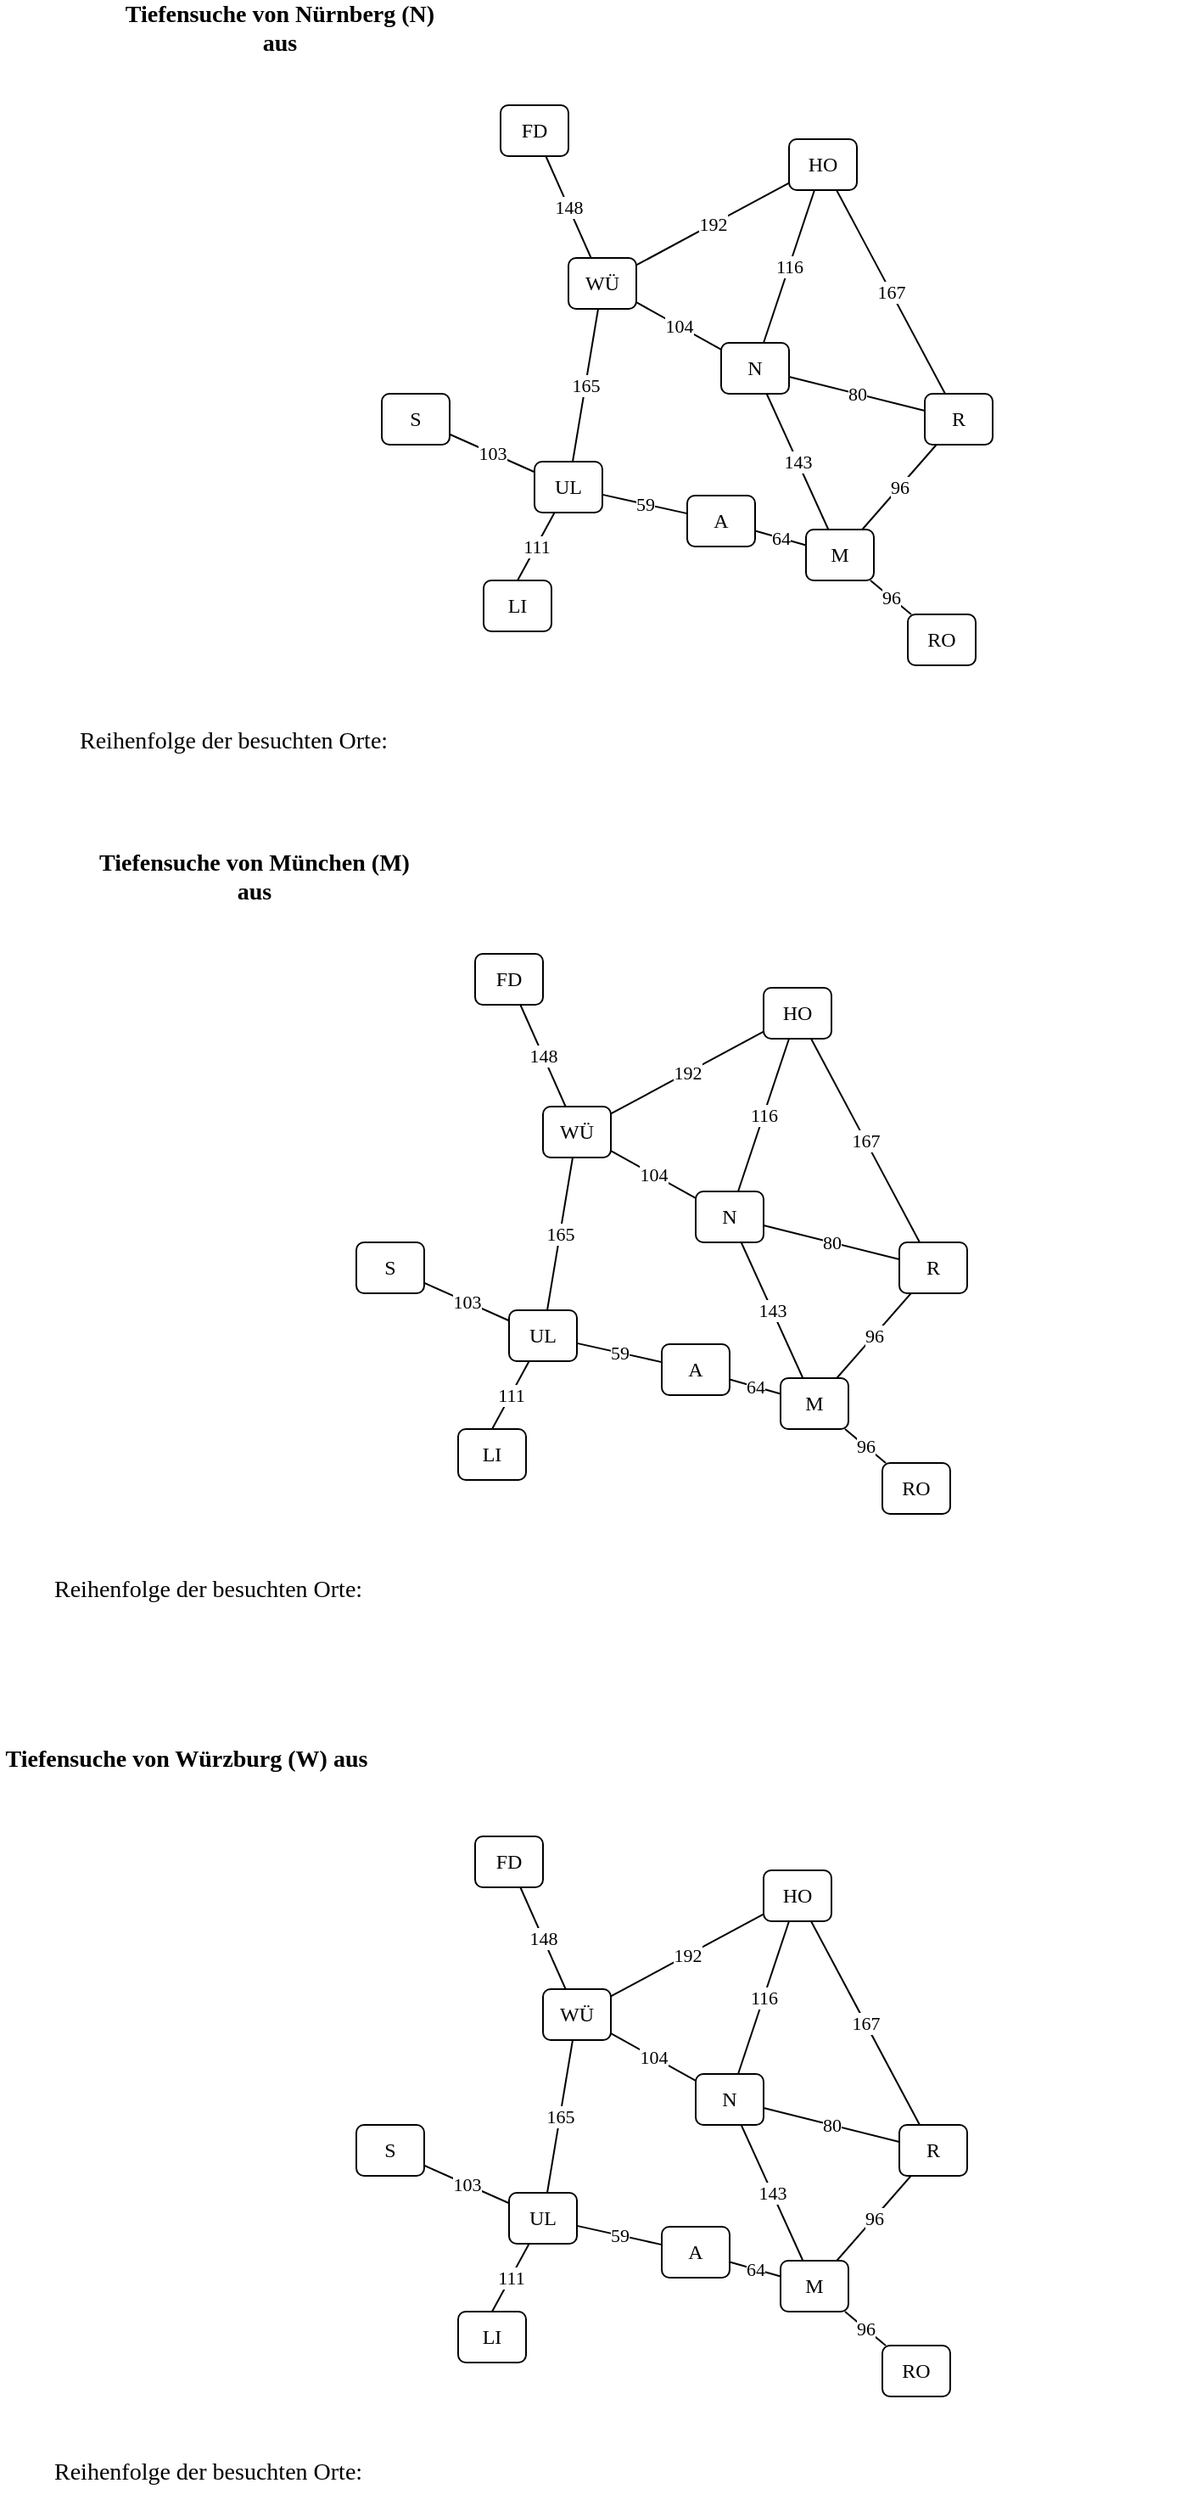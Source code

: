<mxfile>
    <diagram id="t8QoFsj8MZgXzhcuyan1" name="Page-1">
        <mxGraphModel dx="1072" dy="1270" grid="1" gridSize="10" guides="1" tooltips="1" connect="1" arrows="1" fold="1" page="1" pageScale="1" pageWidth="2339" pageHeight="3300" math="0" shadow="0">
            <root>
                <mxCell id="0"/>
                <mxCell id="1" parent="0"/>
                <mxCell id="5" value="HO" style="rounded=1;html=1;fontFamily=Alegreya;fontSource=https%3A%2F%2Ffonts.googleapis.com%2Fcss%3Ffamily%3DAlegreya;whiteSpace=wrap;" parent="1" vertex="1">
                    <mxGeometry x="500" y="140" width="40" height="30" as="geometry"/>
                </mxCell>
                <mxCell id="7" value="A" style="rounded=1;html=1;fontFamily=Alegreya;fontSource=https%3A%2F%2Ffonts.googleapis.com%2Fcss%3Ffamily%3DAlegreya;whiteSpace=wrap;" parent="1" vertex="1">
                    <mxGeometry x="440" y="350" width="40" height="30" as="geometry"/>
                </mxCell>
                <mxCell id="8" value="M" style="rounded=1;html=1;fontFamily=Alegreya;fontSource=https%3A%2F%2Ffonts.googleapis.com%2Fcss%3Ffamily%3DAlegreya;whiteSpace=wrap;" parent="1" vertex="1">
                    <mxGeometry x="510" y="370" width="40" height="30" as="geometry"/>
                </mxCell>
                <mxCell id="31" value="WÜ" style="rounded=1;html=1;fontFamily=Alegreya;fontSource=https%3A%2F%2Ffonts.googleapis.com%2Fcss%3Ffamily%3DAlegreya;whiteSpace=wrap;" parent="1" vertex="1">
                    <mxGeometry x="370" y="210" width="40" height="30" as="geometry"/>
                </mxCell>
                <mxCell id="32" value="R" style="rounded=1;html=1;fontFamily=Alegreya;fontSource=https%3A%2F%2Ffonts.googleapis.com%2Fcss%3Ffamily%3DAlegreya;whiteSpace=wrap;" parent="1" vertex="1">
                    <mxGeometry x="580" y="290" width="40" height="30" as="geometry"/>
                </mxCell>
                <mxCell id="33" value="UL" style="rounded=1;html=1;fontFamily=Alegreya;fontSource=https%3A%2F%2Ffonts.googleapis.com%2Fcss%3Ffamily%3DAlegreya;whiteSpace=wrap;" parent="1" vertex="1">
                    <mxGeometry x="350" y="330" width="40" height="30" as="geometry"/>
                </mxCell>
                <mxCell id="37" value="192" style="endArrow=none;html=1;fontFamily=Alegreya;fontSource=https%3A%2F%2Ffonts.googleapis.com%2Fcss%3Ffamily%3DAlegreya;" parent="1" source="5" target="31" edge="1">
                    <mxGeometry width="50" height="50" relative="1" as="geometry">
                        <mxPoint x="512.5" y="380" as="sourcePoint"/>
                        <mxPoint x="407.5" y="290" as="targetPoint"/>
                    </mxGeometry>
                </mxCell>
                <mxCell id="38" value="96" style="endArrow=none;html=1;fontFamily=Alegreya;fontSource=https%3A%2F%2Ffonts.googleapis.com%2Fcss%3Ffamily%3DAlegreya;" parent="1" source="32" target="8" edge="1">
                    <mxGeometry width="50" height="50" relative="1" as="geometry">
                        <mxPoint x="522.5" y="390" as="sourcePoint"/>
                        <mxPoint x="417.5" y="300" as="targetPoint"/>
                    </mxGeometry>
                </mxCell>
                <mxCell id="39" value="167" style="endArrow=none;html=1;fontFamily=Alegreya;fontSource=https%3A%2F%2Ffonts.googleapis.com%2Fcss%3Ffamily%3DAlegreya;" parent="1" source="32" target="5" edge="1">
                    <mxGeometry width="50" height="50" relative="1" as="geometry">
                        <mxPoint x="532.5" y="400" as="sourcePoint"/>
                        <mxPoint x="427.5" y="310" as="targetPoint"/>
                    </mxGeometry>
                </mxCell>
                <mxCell id="41" value="59" style="endArrow=none;html=1;fontFamily=Alegreya;fontSource=https%3A%2F%2Ffonts.googleapis.com%2Fcss%3Ffamily%3DAlegreya;" parent="1" source="7" target="33" edge="1">
                    <mxGeometry width="50" height="50" relative="1" as="geometry">
                        <mxPoint x="552.5" y="420" as="sourcePoint"/>
                        <mxPoint x="447.5" y="330" as="targetPoint"/>
                    </mxGeometry>
                </mxCell>
                <mxCell id="42" value="165" style="endArrow=none;html=1;fontFamily=Alegreya;fontSource=https%3A%2F%2Ffonts.googleapis.com%2Fcss%3Ffamily%3DAlegreya;" parent="1" source="33" target="31" edge="1">
                    <mxGeometry width="50" height="50" relative="1" as="geometry">
                        <mxPoint x="562.5" y="430" as="sourcePoint"/>
                        <mxPoint x="457.5" y="340" as="targetPoint"/>
                    </mxGeometry>
                </mxCell>
                <mxCell id="43" value="RO" style="rounded=1;html=1;fontFamily=Alegreya;fontSource=https%3A%2F%2Ffonts.googleapis.com%2Fcss%3Ffamily%3DAlegreya;whiteSpace=wrap;" vertex="1" parent="1">
                    <mxGeometry x="570" y="420" width="40" height="30" as="geometry"/>
                </mxCell>
                <mxCell id="45" value="S" style="rounded=1;html=1;fontFamily=Alegreya;fontSource=https%3A%2F%2Ffonts.googleapis.com%2Fcss%3Ffamily%3DAlegreya;whiteSpace=wrap;" vertex="1" parent="1">
                    <mxGeometry x="260" y="290" width="40" height="30" as="geometry"/>
                </mxCell>
                <mxCell id="46" value="LI" style="rounded=1;html=1;fontFamily=Alegreya;fontSource=https%3A%2F%2Ffonts.googleapis.com%2Fcss%3Ffamily%3DAlegreya;whiteSpace=wrap;" vertex="1" parent="1">
                    <mxGeometry x="320" y="400" width="40" height="30" as="geometry"/>
                </mxCell>
                <mxCell id="47" value="FD" style="rounded=1;html=1;fontFamily=Alegreya;fontSource=https%3A%2F%2Ffonts.googleapis.com%2Fcss%3Ffamily%3DAlegreya;whiteSpace=wrap;" vertex="1" parent="1">
                    <mxGeometry x="330" y="120" width="40" height="30" as="geometry"/>
                </mxCell>
                <mxCell id="48" value="N" style="rounded=1;html=1;fontFamily=Alegreya;fontSource=https%3A%2F%2Ffonts.googleapis.com%2Fcss%3Ffamily%3DAlegreya;whiteSpace=wrap;" vertex="1" parent="1">
                    <mxGeometry x="460" y="260" width="40" height="30" as="geometry"/>
                </mxCell>
                <mxCell id="49" value="96" style="endArrow=none;html=1;fontFamily=Alegreya;fontSource=https%3A%2F%2Ffonts.googleapis.com%2Fcss%3Ffamily%3DAlegreya;" edge="1" parent="1" source="43" target="8">
                    <mxGeometry width="50" height="50" relative="1" as="geometry">
                        <mxPoint x="590" y="440" as="sourcePoint"/>
                        <mxPoint x="520" y="443.889" as="targetPoint"/>
                    </mxGeometry>
                </mxCell>
                <mxCell id="50" value="143" style="endArrow=none;html=1;fontFamily=Alegreya;fontSource=https%3A%2F%2Ffonts.googleapis.com%2Fcss%3Ffamily%3DAlegreya;" edge="1" parent="1" source="48" target="8">
                    <mxGeometry width="50" height="50" relative="1" as="geometry">
                        <mxPoint x="480" y="350" as="sourcePoint"/>
                        <mxPoint x="410" y="353.889" as="targetPoint"/>
                    </mxGeometry>
                </mxCell>
                <mxCell id="51" value="116" style="endArrow=none;html=1;fontFamily=Alegreya;fontSource=https%3A%2F%2Ffonts.googleapis.com%2Fcss%3Ffamily%3DAlegreya;" edge="1" parent="1" source="5" target="48">
                    <mxGeometry width="50" height="50" relative="1" as="geometry">
                        <mxPoint x="460" y="280" as="sourcePoint"/>
                        <mxPoint x="390" y="283.889" as="targetPoint"/>
                    </mxGeometry>
                </mxCell>
                <mxCell id="53" value="104" style="endArrow=none;html=1;fontFamily=Alegreya;fontSource=https%3A%2F%2Ffonts.googleapis.com%2Fcss%3Ffamily%3DAlegreya;" edge="1" parent="1" source="31" target="48">
                    <mxGeometry width="50" height="50" relative="1" as="geometry">
                        <mxPoint x="400" y="290" as="sourcePoint"/>
                        <mxPoint x="330" y="293.889" as="targetPoint"/>
                    </mxGeometry>
                </mxCell>
                <mxCell id="54" value="64" style="endArrow=none;html=1;fontFamily=Alegreya;fontSource=https%3A%2F%2Ffonts.googleapis.com%2Fcss%3Ffamily%3DAlegreya;" edge="1" parent="1" source="8" target="7">
                    <mxGeometry width="50" height="50" relative="1" as="geometry">
                        <mxPoint x="440" y="410" as="sourcePoint"/>
                        <mxPoint x="370" y="413.889" as="targetPoint"/>
                    </mxGeometry>
                </mxCell>
                <mxCell id="55" value="103" style="endArrow=none;html=1;fontFamily=Alegreya;fontSource=https%3A%2F%2Ffonts.googleapis.com%2Fcss%3Ffamily%3DAlegreya;" edge="1" parent="1" source="33" target="45">
                    <mxGeometry width="50" height="50" relative="1" as="geometry">
                        <mxPoint x="260" y="300" as="sourcePoint"/>
                        <mxPoint x="190" y="303.889" as="targetPoint"/>
                    </mxGeometry>
                </mxCell>
                <mxCell id="56" value="111" style="endArrow=none;html=1;entryX=0.5;entryY=0;entryDx=0;entryDy=0;fontFamily=Alegreya;fontSource=https%3A%2F%2Ffonts.googleapis.com%2Fcss%3Ffamily%3DAlegreya;" edge="1" parent="1" source="33" target="46">
                    <mxGeometry x="-0.012" width="50" height="50" relative="1" as="geometry">
                        <mxPoint x="260" y="360" as="sourcePoint"/>
                        <mxPoint x="190" y="363.889" as="targetPoint"/>
                        <mxPoint as="offset"/>
                    </mxGeometry>
                </mxCell>
                <mxCell id="57" value="148" style="endArrow=none;html=1;fontFamily=Alegreya;fontSource=https%3A%2F%2Ffonts.googleapis.com%2Fcss%3Ffamily%3DAlegreya;" edge="1" parent="1" source="47" target="31">
                    <mxGeometry width="50" height="50" relative="1" as="geometry">
                        <mxPoint x="210" y="200" as="sourcePoint"/>
                        <mxPoint x="140" y="203.889" as="targetPoint"/>
                    </mxGeometry>
                </mxCell>
                <mxCell id="58" value="80" style="endArrow=none;html=1;fontFamily=Alegreya;fontSource=https%3A%2F%2Ffonts.googleapis.com%2Fcss%3Ffamily%3DAlegreya;" edge="1" parent="1" source="32" target="48">
                    <mxGeometry width="50" height="50" relative="1" as="geometry">
                        <mxPoint x="530" y="300" as="sourcePoint"/>
                        <mxPoint x="460" y="303.889" as="targetPoint"/>
                    </mxGeometry>
                </mxCell>
                <mxCell id="59" value="Tiefensuche von Nürnberg (N) aus" style="text;html=1;strokeColor=none;fillColor=none;align=center;verticalAlign=middle;whiteSpace=wrap;rounded=0;fontFamily=Alegreya;fontSource=https%3A%2F%2Ffonts.googleapis.com%2Fcss%3Ffamily%3DAlegreya;fontStyle=1;fontSize=14;" vertex="1" parent="1">
                    <mxGeometry x="100" y="60" width="200" height="30" as="geometry"/>
                </mxCell>
                <mxCell id="61" value="Reihenfolge der besuchten Orte:" style="text;html=1;strokeColor=none;fillColor=none;align=left;verticalAlign=middle;whiteSpace=wrap;rounded=0;fontFamily=Alegreya;fontSource=https%3A%2F%2Ffonts.googleapis.com%2Fcss%3Ffamily%3DAlegreya;fontSize=14;labelBorderColor=none;" vertex="1" parent="1">
                    <mxGeometry x="80" y="480" width="650" height="30" as="geometry"/>
                </mxCell>
                <mxCell id="62" value="HO" style="rounded=1;html=1;fontFamily=Alegreya;fontSource=https%3A%2F%2Ffonts.googleapis.com%2Fcss%3Ffamily%3DAlegreya;whiteSpace=wrap;" vertex="1" parent="1">
                    <mxGeometry x="485" y="640" width="40" height="30" as="geometry"/>
                </mxCell>
                <mxCell id="63" value="A" style="rounded=1;html=1;fontFamily=Alegreya;fontSource=https%3A%2F%2Ffonts.googleapis.com%2Fcss%3Ffamily%3DAlegreya;whiteSpace=wrap;" vertex="1" parent="1">
                    <mxGeometry x="425" y="850" width="40" height="30" as="geometry"/>
                </mxCell>
                <mxCell id="64" value="M" style="rounded=1;html=1;fontFamily=Alegreya;fontSource=https%3A%2F%2Ffonts.googleapis.com%2Fcss%3Ffamily%3DAlegreya;whiteSpace=wrap;" vertex="1" parent="1">
                    <mxGeometry x="495" y="870" width="40" height="30" as="geometry"/>
                </mxCell>
                <mxCell id="65" value="WÜ" style="rounded=1;html=1;fontFamily=Alegreya;fontSource=https%3A%2F%2Ffonts.googleapis.com%2Fcss%3Ffamily%3DAlegreya;whiteSpace=wrap;" vertex="1" parent="1">
                    <mxGeometry x="355" y="710" width="40" height="30" as="geometry"/>
                </mxCell>
                <mxCell id="66" value="R" style="rounded=1;html=1;fontFamily=Alegreya;fontSource=https%3A%2F%2Ffonts.googleapis.com%2Fcss%3Ffamily%3DAlegreya;whiteSpace=wrap;" vertex="1" parent="1">
                    <mxGeometry x="565" y="790" width="40" height="30" as="geometry"/>
                </mxCell>
                <mxCell id="67" value="UL" style="rounded=1;html=1;fontFamily=Alegreya;fontSource=https%3A%2F%2Ffonts.googleapis.com%2Fcss%3Ffamily%3DAlegreya;whiteSpace=wrap;" vertex="1" parent="1">
                    <mxGeometry x="335" y="830" width="40" height="30" as="geometry"/>
                </mxCell>
                <mxCell id="68" value="192" style="endArrow=none;html=1;fontFamily=Alegreya;fontSource=https%3A%2F%2Ffonts.googleapis.com%2Fcss%3Ffamily%3DAlegreya;" edge="1" source="62" target="65" parent="1">
                    <mxGeometry width="50" height="50" relative="1" as="geometry">
                        <mxPoint x="497.5" y="880" as="sourcePoint"/>
                        <mxPoint x="392.5" y="790" as="targetPoint"/>
                    </mxGeometry>
                </mxCell>
                <mxCell id="69" value="96" style="endArrow=none;html=1;fontFamily=Alegreya;fontSource=https%3A%2F%2Ffonts.googleapis.com%2Fcss%3Ffamily%3DAlegreya;" edge="1" source="66" target="64" parent="1">
                    <mxGeometry width="50" height="50" relative="1" as="geometry">
                        <mxPoint x="507.5" y="890" as="sourcePoint"/>
                        <mxPoint x="402.5" y="800" as="targetPoint"/>
                    </mxGeometry>
                </mxCell>
                <mxCell id="70" value="167" style="endArrow=none;html=1;fontFamily=Alegreya;fontSource=https%3A%2F%2Ffonts.googleapis.com%2Fcss%3Ffamily%3DAlegreya;" edge="1" source="66" target="62" parent="1">
                    <mxGeometry width="50" height="50" relative="1" as="geometry">
                        <mxPoint x="517.5" y="900" as="sourcePoint"/>
                        <mxPoint x="412.5" y="810" as="targetPoint"/>
                    </mxGeometry>
                </mxCell>
                <mxCell id="71" value="59" style="endArrow=none;html=1;fontFamily=Alegreya;fontSource=https%3A%2F%2Ffonts.googleapis.com%2Fcss%3Ffamily%3DAlegreya;" edge="1" source="63" target="67" parent="1">
                    <mxGeometry width="50" height="50" relative="1" as="geometry">
                        <mxPoint x="537.5" y="920" as="sourcePoint"/>
                        <mxPoint x="432.5" y="830" as="targetPoint"/>
                    </mxGeometry>
                </mxCell>
                <mxCell id="72" value="165" style="endArrow=none;html=1;fontFamily=Alegreya;fontSource=https%3A%2F%2Ffonts.googleapis.com%2Fcss%3Ffamily%3DAlegreya;" edge="1" source="67" target="65" parent="1">
                    <mxGeometry width="50" height="50" relative="1" as="geometry">
                        <mxPoint x="547.5" y="930" as="sourcePoint"/>
                        <mxPoint x="442.5" y="840" as="targetPoint"/>
                    </mxGeometry>
                </mxCell>
                <mxCell id="73" value="RO" style="rounded=1;html=1;fontFamily=Alegreya;fontSource=https%3A%2F%2Ffonts.googleapis.com%2Fcss%3Ffamily%3DAlegreya;whiteSpace=wrap;" vertex="1" parent="1">
                    <mxGeometry x="555" y="920" width="40" height="30" as="geometry"/>
                </mxCell>
                <mxCell id="74" value="S" style="rounded=1;html=1;fontFamily=Alegreya;fontSource=https%3A%2F%2Ffonts.googleapis.com%2Fcss%3Ffamily%3DAlegreya;whiteSpace=wrap;" vertex="1" parent="1">
                    <mxGeometry x="245" y="790" width="40" height="30" as="geometry"/>
                </mxCell>
                <mxCell id="75" value="LI" style="rounded=1;html=1;fontFamily=Alegreya;fontSource=https%3A%2F%2Ffonts.googleapis.com%2Fcss%3Ffamily%3DAlegreya;whiteSpace=wrap;" vertex="1" parent="1">
                    <mxGeometry x="305" y="900" width="40" height="30" as="geometry"/>
                </mxCell>
                <mxCell id="76" value="FD" style="rounded=1;html=1;fontFamily=Alegreya;fontSource=https%3A%2F%2Ffonts.googleapis.com%2Fcss%3Ffamily%3DAlegreya;whiteSpace=wrap;" vertex="1" parent="1">
                    <mxGeometry x="315" y="620" width="40" height="30" as="geometry"/>
                </mxCell>
                <mxCell id="77" value="N" style="rounded=1;html=1;fontFamily=Alegreya;fontSource=https%3A%2F%2Ffonts.googleapis.com%2Fcss%3Ffamily%3DAlegreya;whiteSpace=wrap;" vertex="1" parent="1">
                    <mxGeometry x="445" y="760" width="40" height="30" as="geometry"/>
                </mxCell>
                <mxCell id="78" value="96" style="endArrow=none;html=1;fontFamily=Alegreya;fontSource=https%3A%2F%2Ffonts.googleapis.com%2Fcss%3Ffamily%3DAlegreya;" edge="1" source="73" target="64" parent="1">
                    <mxGeometry width="50" height="50" relative="1" as="geometry">
                        <mxPoint x="575" y="940" as="sourcePoint"/>
                        <mxPoint x="505" y="943.889" as="targetPoint"/>
                    </mxGeometry>
                </mxCell>
                <mxCell id="79" value="143" style="endArrow=none;html=1;fontFamily=Alegreya;fontSource=https%3A%2F%2Ffonts.googleapis.com%2Fcss%3Ffamily%3DAlegreya;" edge="1" source="77" target="64" parent="1">
                    <mxGeometry width="50" height="50" relative="1" as="geometry">
                        <mxPoint x="465" y="850" as="sourcePoint"/>
                        <mxPoint x="395" y="853.889" as="targetPoint"/>
                    </mxGeometry>
                </mxCell>
                <mxCell id="80" value="116" style="endArrow=none;html=1;fontFamily=Alegreya;fontSource=https%3A%2F%2Ffonts.googleapis.com%2Fcss%3Ffamily%3DAlegreya;" edge="1" source="62" target="77" parent="1">
                    <mxGeometry width="50" height="50" relative="1" as="geometry">
                        <mxPoint x="445" y="780" as="sourcePoint"/>
                        <mxPoint x="375" y="783.889" as="targetPoint"/>
                    </mxGeometry>
                </mxCell>
                <mxCell id="81" value="104" style="endArrow=none;html=1;fontFamily=Alegreya;fontSource=https%3A%2F%2Ffonts.googleapis.com%2Fcss%3Ffamily%3DAlegreya;" edge="1" source="65" target="77" parent="1">
                    <mxGeometry width="50" height="50" relative="1" as="geometry">
                        <mxPoint x="385" y="790" as="sourcePoint"/>
                        <mxPoint x="315" y="793.889" as="targetPoint"/>
                    </mxGeometry>
                </mxCell>
                <mxCell id="82" value="64" style="endArrow=none;html=1;fontFamily=Alegreya;fontSource=https%3A%2F%2Ffonts.googleapis.com%2Fcss%3Ffamily%3DAlegreya;" edge="1" source="64" target="63" parent="1">
                    <mxGeometry width="50" height="50" relative="1" as="geometry">
                        <mxPoint x="425" y="910" as="sourcePoint"/>
                        <mxPoint x="355" y="913.889" as="targetPoint"/>
                    </mxGeometry>
                </mxCell>
                <mxCell id="83" value="103" style="endArrow=none;html=1;fontFamily=Alegreya;fontSource=https%3A%2F%2Ffonts.googleapis.com%2Fcss%3Ffamily%3DAlegreya;" edge="1" source="67" target="74" parent="1">
                    <mxGeometry width="50" height="50" relative="1" as="geometry">
                        <mxPoint x="245" y="800" as="sourcePoint"/>
                        <mxPoint x="175" y="803.889" as="targetPoint"/>
                    </mxGeometry>
                </mxCell>
                <mxCell id="84" value="111" style="endArrow=none;html=1;entryX=0.5;entryY=0;entryDx=0;entryDy=0;fontFamily=Alegreya;fontSource=https%3A%2F%2Ffonts.googleapis.com%2Fcss%3Ffamily%3DAlegreya;" edge="1" source="67" target="75" parent="1">
                    <mxGeometry x="-0.012" width="50" height="50" relative="1" as="geometry">
                        <mxPoint x="245" y="860" as="sourcePoint"/>
                        <mxPoint x="175" y="863.889" as="targetPoint"/>
                        <mxPoint as="offset"/>
                    </mxGeometry>
                </mxCell>
                <mxCell id="85" value="148" style="endArrow=none;html=1;fontFamily=Alegreya;fontSource=https%3A%2F%2Ffonts.googleapis.com%2Fcss%3Ffamily%3DAlegreya;" edge="1" source="76" target="65" parent="1">
                    <mxGeometry width="50" height="50" relative="1" as="geometry">
                        <mxPoint x="195" y="700" as="sourcePoint"/>
                        <mxPoint x="125" y="703.889" as="targetPoint"/>
                    </mxGeometry>
                </mxCell>
                <mxCell id="86" value="80" style="endArrow=none;html=1;fontFamily=Alegreya;fontSource=https%3A%2F%2Ffonts.googleapis.com%2Fcss%3Ffamily%3DAlegreya;" edge="1" source="66" target="77" parent="1">
                    <mxGeometry width="50" height="50" relative="1" as="geometry">
                        <mxPoint x="515" y="800" as="sourcePoint"/>
                        <mxPoint x="445" y="803.889" as="targetPoint"/>
                    </mxGeometry>
                </mxCell>
                <mxCell id="87" value="Tiefensuche von München (M) aus" style="text;html=1;strokeColor=none;fillColor=none;align=center;verticalAlign=middle;whiteSpace=wrap;rounded=0;fontFamily=Alegreya;fontSource=https%3A%2F%2Ffonts.googleapis.com%2Fcss%3Ffamily%3DAlegreya;fontStyle=1;fontSize=14;" vertex="1" parent="1">
                    <mxGeometry x="85" y="560" width="200" height="30" as="geometry"/>
                </mxCell>
                <mxCell id="88" value="Reihenfolge der besuchten Orte:" style="text;html=1;strokeColor=none;fillColor=none;align=left;verticalAlign=middle;whiteSpace=wrap;rounded=0;fontFamily=Alegreya;fontSource=https%3A%2F%2Ffonts.googleapis.com%2Fcss%3Ffamily%3DAlegreya;fontSize=14;labelBorderColor=none;" vertex="1" parent="1">
                    <mxGeometry x="65" y="980" width="650" height="30" as="geometry"/>
                </mxCell>
                <mxCell id="89" value="HO" style="rounded=1;html=1;fontFamily=Alegreya;fontSource=https%3A%2F%2Ffonts.googleapis.com%2Fcss%3Ffamily%3DAlegreya;whiteSpace=wrap;" vertex="1" parent="1">
                    <mxGeometry x="485" y="1160" width="40" height="30" as="geometry"/>
                </mxCell>
                <mxCell id="90" value="A" style="rounded=1;html=1;fontFamily=Alegreya;fontSource=https%3A%2F%2Ffonts.googleapis.com%2Fcss%3Ffamily%3DAlegreya;whiteSpace=wrap;" vertex="1" parent="1">
                    <mxGeometry x="425" y="1370" width="40" height="30" as="geometry"/>
                </mxCell>
                <mxCell id="91" value="M" style="rounded=1;html=1;fontFamily=Alegreya;fontSource=https%3A%2F%2Ffonts.googleapis.com%2Fcss%3Ffamily%3DAlegreya;whiteSpace=wrap;" vertex="1" parent="1">
                    <mxGeometry x="495" y="1390" width="40" height="30" as="geometry"/>
                </mxCell>
                <mxCell id="92" value="WÜ" style="rounded=1;html=1;fontFamily=Alegreya;fontSource=https%3A%2F%2Ffonts.googleapis.com%2Fcss%3Ffamily%3DAlegreya;whiteSpace=wrap;" vertex="1" parent="1">
                    <mxGeometry x="355" y="1230" width="40" height="30" as="geometry"/>
                </mxCell>
                <mxCell id="93" value="R" style="rounded=1;html=1;fontFamily=Alegreya;fontSource=https%3A%2F%2Ffonts.googleapis.com%2Fcss%3Ffamily%3DAlegreya;whiteSpace=wrap;" vertex="1" parent="1">
                    <mxGeometry x="565" y="1310" width="40" height="30" as="geometry"/>
                </mxCell>
                <mxCell id="94" value="UL" style="rounded=1;html=1;fontFamily=Alegreya;fontSource=https%3A%2F%2Ffonts.googleapis.com%2Fcss%3Ffamily%3DAlegreya;whiteSpace=wrap;" vertex="1" parent="1">
                    <mxGeometry x="335" y="1350" width="40" height="30" as="geometry"/>
                </mxCell>
                <mxCell id="95" value="192" style="endArrow=none;html=1;fontFamily=Alegreya;fontSource=https%3A%2F%2Ffonts.googleapis.com%2Fcss%3Ffamily%3DAlegreya;" edge="1" source="89" target="92" parent="1">
                    <mxGeometry width="50" height="50" relative="1" as="geometry">
                        <mxPoint x="497.5" y="1400" as="sourcePoint"/>
                        <mxPoint x="392.5" y="1310" as="targetPoint"/>
                    </mxGeometry>
                </mxCell>
                <mxCell id="96" value="96" style="endArrow=none;html=1;fontFamily=Alegreya;fontSource=https%3A%2F%2Ffonts.googleapis.com%2Fcss%3Ffamily%3DAlegreya;" edge="1" source="93" target="91" parent="1">
                    <mxGeometry width="50" height="50" relative="1" as="geometry">
                        <mxPoint x="507.5" y="1410" as="sourcePoint"/>
                        <mxPoint x="402.5" y="1320" as="targetPoint"/>
                    </mxGeometry>
                </mxCell>
                <mxCell id="97" value="167" style="endArrow=none;html=1;fontFamily=Alegreya;fontSource=https%3A%2F%2Ffonts.googleapis.com%2Fcss%3Ffamily%3DAlegreya;" edge="1" source="93" target="89" parent="1">
                    <mxGeometry width="50" height="50" relative="1" as="geometry">
                        <mxPoint x="517.5" y="1420" as="sourcePoint"/>
                        <mxPoint x="412.5" y="1330" as="targetPoint"/>
                    </mxGeometry>
                </mxCell>
                <mxCell id="98" value="59" style="endArrow=none;html=1;fontFamily=Alegreya;fontSource=https%3A%2F%2Ffonts.googleapis.com%2Fcss%3Ffamily%3DAlegreya;" edge="1" source="90" target="94" parent="1">
                    <mxGeometry width="50" height="50" relative="1" as="geometry">
                        <mxPoint x="537.5" y="1440" as="sourcePoint"/>
                        <mxPoint x="432.5" y="1350" as="targetPoint"/>
                    </mxGeometry>
                </mxCell>
                <mxCell id="99" value="165" style="endArrow=none;html=1;fontFamily=Alegreya;fontSource=https%3A%2F%2Ffonts.googleapis.com%2Fcss%3Ffamily%3DAlegreya;" edge="1" source="94" target="92" parent="1">
                    <mxGeometry width="50" height="50" relative="1" as="geometry">
                        <mxPoint x="547.5" y="1450" as="sourcePoint"/>
                        <mxPoint x="442.5" y="1360" as="targetPoint"/>
                    </mxGeometry>
                </mxCell>
                <mxCell id="100" value="RO" style="rounded=1;html=1;fontFamily=Alegreya;fontSource=https%3A%2F%2Ffonts.googleapis.com%2Fcss%3Ffamily%3DAlegreya;whiteSpace=wrap;" vertex="1" parent="1">
                    <mxGeometry x="555" y="1440" width="40" height="30" as="geometry"/>
                </mxCell>
                <mxCell id="101" value="S" style="rounded=1;html=1;fontFamily=Alegreya;fontSource=https%3A%2F%2Ffonts.googleapis.com%2Fcss%3Ffamily%3DAlegreya;whiteSpace=wrap;" vertex="1" parent="1">
                    <mxGeometry x="245" y="1310" width="40" height="30" as="geometry"/>
                </mxCell>
                <mxCell id="102" value="LI" style="rounded=1;html=1;fontFamily=Alegreya;fontSource=https%3A%2F%2Ffonts.googleapis.com%2Fcss%3Ffamily%3DAlegreya;whiteSpace=wrap;" vertex="1" parent="1">
                    <mxGeometry x="305" y="1420" width="40" height="30" as="geometry"/>
                </mxCell>
                <mxCell id="103" value="FD" style="rounded=1;html=1;fontFamily=Alegreya;fontSource=https%3A%2F%2Ffonts.googleapis.com%2Fcss%3Ffamily%3DAlegreya;whiteSpace=wrap;" vertex="1" parent="1">
                    <mxGeometry x="315" y="1140" width="40" height="30" as="geometry"/>
                </mxCell>
                <mxCell id="104" value="N" style="rounded=1;html=1;fontFamily=Alegreya;fontSource=https%3A%2F%2Ffonts.googleapis.com%2Fcss%3Ffamily%3DAlegreya;whiteSpace=wrap;" vertex="1" parent="1">
                    <mxGeometry x="445" y="1280" width="40" height="30" as="geometry"/>
                </mxCell>
                <mxCell id="105" value="96" style="endArrow=none;html=1;fontFamily=Alegreya;fontSource=https%3A%2F%2Ffonts.googleapis.com%2Fcss%3Ffamily%3DAlegreya;" edge="1" source="100" target="91" parent="1">
                    <mxGeometry width="50" height="50" relative="1" as="geometry">
                        <mxPoint x="575" y="1460" as="sourcePoint"/>
                        <mxPoint x="505" y="1463.889" as="targetPoint"/>
                    </mxGeometry>
                </mxCell>
                <mxCell id="106" value="143" style="endArrow=none;html=1;fontFamily=Alegreya;fontSource=https%3A%2F%2Ffonts.googleapis.com%2Fcss%3Ffamily%3DAlegreya;" edge="1" source="104" target="91" parent="1">
                    <mxGeometry width="50" height="50" relative="1" as="geometry">
                        <mxPoint x="465" y="1370" as="sourcePoint"/>
                        <mxPoint x="395" y="1373.889" as="targetPoint"/>
                    </mxGeometry>
                </mxCell>
                <mxCell id="107" value="116" style="endArrow=none;html=1;fontFamily=Alegreya;fontSource=https%3A%2F%2Ffonts.googleapis.com%2Fcss%3Ffamily%3DAlegreya;" edge="1" source="89" target="104" parent="1">
                    <mxGeometry width="50" height="50" relative="1" as="geometry">
                        <mxPoint x="445" y="1300" as="sourcePoint"/>
                        <mxPoint x="375" y="1303.889" as="targetPoint"/>
                    </mxGeometry>
                </mxCell>
                <mxCell id="108" value="104" style="endArrow=none;html=1;fontFamily=Alegreya;fontSource=https%3A%2F%2Ffonts.googleapis.com%2Fcss%3Ffamily%3DAlegreya;" edge="1" source="92" target="104" parent="1">
                    <mxGeometry width="50" height="50" relative="1" as="geometry">
                        <mxPoint x="385" y="1310" as="sourcePoint"/>
                        <mxPoint x="315" y="1313.889" as="targetPoint"/>
                    </mxGeometry>
                </mxCell>
                <mxCell id="109" value="64" style="endArrow=none;html=1;fontFamily=Alegreya;fontSource=https%3A%2F%2Ffonts.googleapis.com%2Fcss%3Ffamily%3DAlegreya;" edge="1" source="91" target="90" parent="1">
                    <mxGeometry width="50" height="50" relative="1" as="geometry">
                        <mxPoint x="425" y="1430" as="sourcePoint"/>
                        <mxPoint x="355" y="1433.889" as="targetPoint"/>
                    </mxGeometry>
                </mxCell>
                <mxCell id="110" value="103" style="endArrow=none;html=1;fontFamily=Alegreya;fontSource=https%3A%2F%2Ffonts.googleapis.com%2Fcss%3Ffamily%3DAlegreya;" edge="1" source="94" target="101" parent="1">
                    <mxGeometry width="50" height="50" relative="1" as="geometry">
                        <mxPoint x="245" y="1320" as="sourcePoint"/>
                        <mxPoint x="175" y="1323.889" as="targetPoint"/>
                    </mxGeometry>
                </mxCell>
                <mxCell id="111" value="111" style="endArrow=none;html=1;entryX=0.5;entryY=0;entryDx=0;entryDy=0;fontFamily=Alegreya;fontSource=https%3A%2F%2Ffonts.googleapis.com%2Fcss%3Ffamily%3DAlegreya;" edge="1" source="94" target="102" parent="1">
                    <mxGeometry x="-0.012" width="50" height="50" relative="1" as="geometry">
                        <mxPoint x="245" y="1380" as="sourcePoint"/>
                        <mxPoint x="175" y="1383.889" as="targetPoint"/>
                        <mxPoint as="offset"/>
                    </mxGeometry>
                </mxCell>
                <mxCell id="112" value="148" style="endArrow=none;html=1;fontFamily=Alegreya;fontSource=https%3A%2F%2Ffonts.googleapis.com%2Fcss%3Ffamily%3DAlegreya;" edge="1" source="103" target="92" parent="1">
                    <mxGeometry width="50" height="50" relative="1" as="geometry">
                        <mxPoint x="195" y="1220" as="sourcePoint"/>
                        <mxPoint x="125" y="1223.889" as="targetPoint"/>
                    </mxGeometry>
                </mxCell>
                <mxCell id="113" value="80" style="endArrow=none;html=1;fontFamily=Alegreya;fontSource=https%3A%2F%2Ffonts.googleapis.com%2Fcss%3Ffamily%3DAlegreya;" edge="1" source="93" target="104" parent="1">
                    <mxGeometry width="50" height="50" relative="1" as="geometry">
                        <mxPoint x="515" y="1320" as="sourcePoint"/>
                        <mxPoint x="445" y="1323.889" as="targetPoint"/>
                    </mxGeometry>
                </mxCell>
                <mxCell id="114" value="Tiefensuche von Würzburg (W) aus" style="text;html=1;strokeColor=none;fillColor=none;align=center;verticalAlign=middle;whiteSpace=wrap;rounded=0;fontFamily=Alegreya;fontSource=https%3A%2F%2Ffonts.googleapis.com%2Fcss%3Ffamily%3DAlegreya;fontStyle=1;fontSize=14;" vertex="1" parent="1">
                    <mxGeometry x="35" y="1080" width="220" height="30" as="geometry"/>
                </mxCell>
                <mxCell id="115" value="Reihenfolge der besuchten Orte:" style="text;html=1;strokeColor=none;fillColor=none;align=left;verticalAlign=middle;whiteSpace=wrap;rounded=0;fontFamily=Alegreya;fontSource=https%3A%2F%2Ffonts.googleapis.com%2Fcss%3Ffamily%3DAlegreya;fontSize=14;labelBorderColor=none;" vertex="1" parent="1">
                    <mxGeometry x="65" y="1500" width="650" height="30" as="geometry"/>
                </mxCell>
            </root>
        </mxGraphModel>
    </diagram>
</mxfile>
